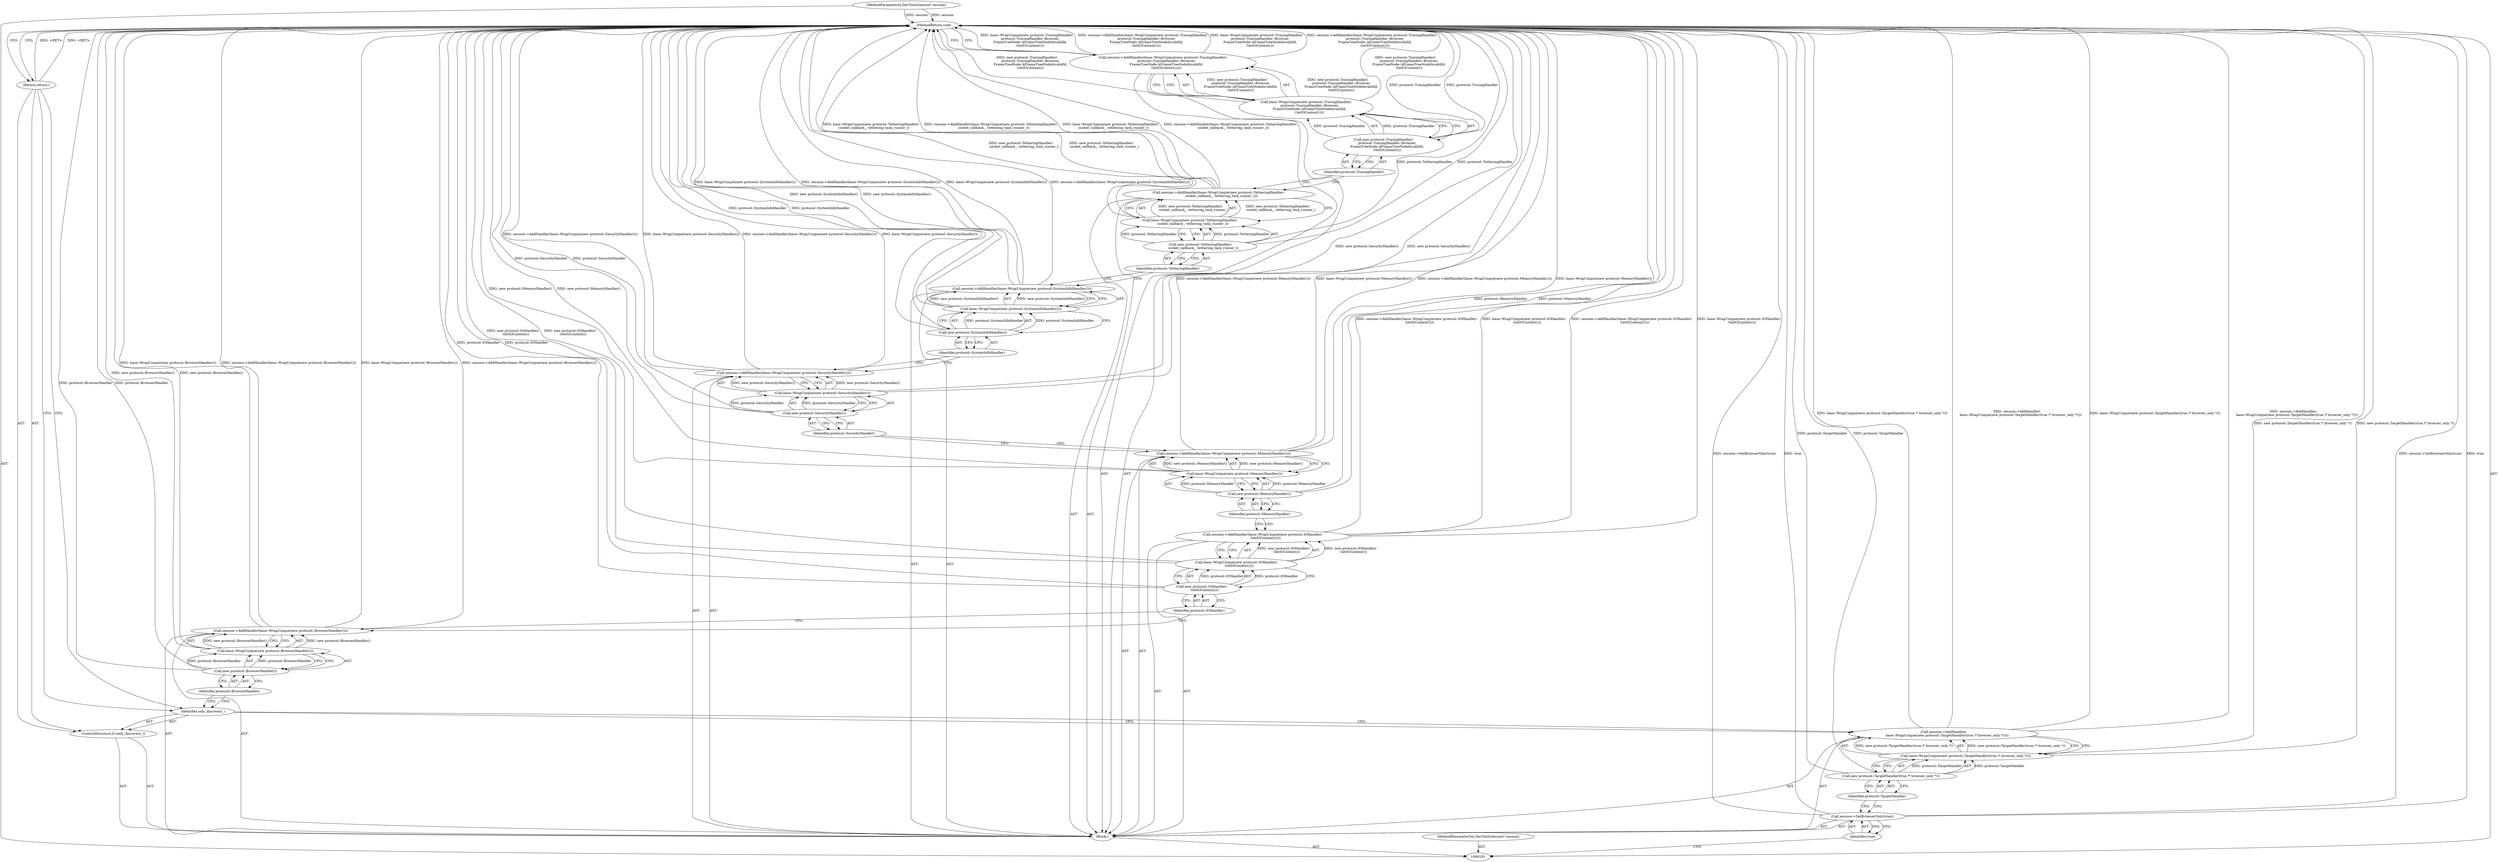 digraph "1_Chrome_2aec794f26098c7a361c27d7c8f57119631cca8a_4" {
"1000141" [label="(MethodReturn,void)"];
"1000102" [label="(MethodParameterIn,DevToolsSession* session)"];
"1000162" [label="(MethodParameterOut,DevToolsSession* session)"];
"1000103" [label="(Block,)"];
"1000121" [label="(Call,session->AddHandler(base::WrapUnique(new protocol::MemoryHandler())))"];
"1000122" [label="(Call,base::WrapUnique(new protocol::MemoryHandler()))"];
"1000123" [label="(Call,new protocol::MemoryHandler())"];
"1000124" [label="(Identifier,protocol::MemoryHandler)"];
"1000125" [label="(Call,session->AddHandler(base::WrapUnique(new protocol::SecurityHandler())))"];
"1000126" [label="(Call,base::WrapUnique(new protocol::SecurityHandler()))"];
"1000127" [label="(Call,new protocol::SecurityHandler())"];
"1000128" [label="(Identifier,protocol::SecurityHandler)"];
"1000129" [label="(Call,session->AddHandler(base::WrapUnique(new protocol::SystemInfoHandler())))"];
"1000130" [label="(Call,base::WrapUnique(new protocol::SystemInfoHandler()))"];
"1000131" [label="(Call,new protocol::SystemInfoHandler())"];
"1000132" [label="(Identifier,protocol::SystemInfoHandler)"];
"1000133" [label="(Call,session->AddHandler(base::WrapUnique(new protocol::TetheringHandler(\n      socket_callback_, tethering_task_runner_))))"];
"1000134" [label="(Call,base::WrapUnique(new protocol::TetheringHandler(\n      socket_callback_, tethering_task_runner_)))"];
"1000135" [label="(Call,new protocol::TetheringHandler(\n      socket_callback_, tethering_task_runner_))"];
"1000136" [label="(Identifier,protocol::TetheringHandler)"];
"1000137" [label="(Call,session->AddHandler(base::WrapUnique(new protocol::TracingHandler(\n       protocol::TracingHandler::Browser,\n       FrameTreeNode::kFrameTreeNodeInvalidId,\n       GetIOContext()))))"];
"1000138" [label="(Call,base::WrapUnique(new protocol::TracingHandler(\n       protocol::TracingHandler::Browser,\n       FrameTreeNode::kFrameTreeNodeInvalidId,\n       GetIOContext())))"];
"1000139" [label="(Call,new protocol::TracingHandler(\n       protocol::TracingHandler::Browser,\n       FrameTreeNode::kFrameTreeNodeInvalidId,\n       GetIOContext()))"];
"1000140" [label="(Identifier,protocol::TracingHandler)"];
"1000105" [label="(Identifier,true)"];
"1000104" [label="(Call,session->SetBrowserOnly(true))"];
"1000106" [label="(Call,session->AddHandler(\n       base::WrapUnique(new protocol::TargetHandler(true /* browser_only */))))"];
"1000108" [label="(Call,new protocol::TargetHandler(true /* browser_only */))"];
"1000109" [label="(Identifier,protocol::TargetHandler)"];
"1000107" [label="(Call,base::WrapUnique(new protocol::TargetHandler(true /* browser_only */)))"];
"1000110" [label="(ControlStructure,if (only_discovery_))"];
"1000111" [label="(Identifier,only_discovery_)"];
"1000112" [label="(Return,return;)"];
"1000114" [label="(Call,base::WrapUnique(new protocol::BrowserHandler()))"];
"1000113" [label="(Call,session->AddHandler(base::WrapUnique(new protocol::BrowserHandler())))"];
"1000115" [label="(Call,new protocol::BrowserHandler())"];
"1000116" [label="(Identifier,protocol::BrowserHandler)"];
"1000118" [label="(Call,base::WrapUnique(new protocol::IOHandler(\n      GetIOContext())))"];
"1000117" [label="(Call,session->AddHandler(base::WrapUnique(new protocol::IOHandler(\n      GetIOContext()))))"];
"1000119" [label="(Call,new protocol::IOHandler(\n      GetIOContext()))"];
"1000120" [label="(Identifier,protocol::IOHandler)"];
"1000141" -> "1000101"  [label="AST: "];
"1000141" -> "1000112"  [label="CFG: "];
"1000141" -> "1000137"  [label="CFG: "];
"1000112" -> "1000141"  [label="DDG: <RET>"];
"1000117" -> "1000141"  [label="DDG: session->AddHandler(base::WrapUnique(new protocol::IOHandler(\n      GetIOContext())))"];
"1000117" -> "1000141"  [label="DDG: base::WrapUnique(new protocol::IOHandler(\n      GetIOContext()))"];
"1000125" -> "1000141"  [label="DDG: session->AddHandler(base::WrapUnique(new protocol::SecurityHandler()))"];
"1000125" -> "1000141"  [label="DDG: base::WrapUnique(new protocol::SecurityHandler())"];
"1000107" -> "1000141"  [label="DDG: new protocol::TargetHandler(true /* browser_only */)"];
"1000106" -> "1000141"  [label="DDG: base::WrapUnique(new protocol::TargetHandler(true /* browser_only */))"];
"1000106" -> "1000141"  [label="DDG: session->AddHandler(\n       base::WrapUnique(new protocol::TargetHandler(true /* browser_only */)))"];
"1000104" -> "1000141"  [label="DDG: session->SetBrowserOnly(true)"];
"1000104" -> "1000141"  [label="DDG: true"];
"1000113" -> "1000141"  [label="DDG: base::WrapUnique(new protocol::BrowserHandler())"];
"1000113" -> "1000141"  [label="DDG: session->AddHandler(base::WrapUnique(new protocol::BrowserHandler()))"];
"1000139" -> "1000141"  [label="DDG: protocol::TracingHandler"];
"1000126" -> "1000141"  [label="DDG: new protocol::SecurityHandler()"];
"1000118" -> "1000141"  [label="DDG: new protocol::IOHandler(\n      GetIOContext())"];
"1000115" -> "1000141"  [label="DDG: protocol::BrowserHandler"];
"1000129" -> "1000141"  [label="DDG: base::WrapUnique(new protocol::SystemInfoHandler())"];
"1000129" -> "1000141"  [label="DDG: session->AddHandler(base::WrapUnique(new protocol::SystemInfoHandler()))"];
"1000122" -> "1000141"  [label="DDG: new protocol::MemoryHandler()"];
"1000131" -> "1000141"  [label="DDG: protocol::SystemInfoHandler"];
"1000138" -> "1000141"  [label="DDG: new protocol::TracingHandler(\n       protocol::TracingHandler::Browser,\n       FrameTreeNode::kFrameTreeNodeInvalidId,\n       GetIOContext())"];
"1000133" -> "1000141"  [label="DDG: base::WrapUnique(new protocol::TetheringHandler(\n      socket_callback_, tethering_task_runner_))"];
"1000133" -> "1000141"  [label="DDG: session->AddHandler(base::WrapUnique(new protocol::TetheringHandler(\n      socket_callback_, tethering_task_runner_)))"];
"1000114" -> "1000141"  [label="DDG: new protocol::BrowserHandler()"];
"1000121" -> "1000141"  [label="DDG: session->AddHandler(base::WrapUnique(new protocol::MemoryHandler()))"];
"1000121" -> "1000141"  [label="DDG: base::WrapUnique(new protocol::MemoryHandler())"];
"1000102" -> "1000141"  [label="DDG: session"];
"1000134" -> "1000141"  [label="DDG: new protocol::TetheringHandler(\n      socket_callback_, tethering_task_runner_)"];
"1000119" -> "1000141"  [label="DDG: protocol::IOHandler"];
"1000135" -> "1000141"  [label="DDG: protocol::TetheringHandler"];
"1000127" -> "1000141"  [label="DDG: protocol::SecurityHandler"];
"1000137" -> "1000141"  [label="DDG: base::WrapUnique(new protocol::TracingHandler(\n       protocol::TracingHandler::Browser,\n       FrameTreeNode::kFrameTreeNodeInvalidId,\n       GetIOContext()))"];
"1000137" -> "1000141"  [label="DDG: session->AddHandler(base::WrapUnique(new protocol::TracingHandler(\n       protocol::TracingHandler::Browser,\n       FrameTreeNode::kFrameTreeNodeInvalidId,\n       GetIOContext())))"];
"1000108" -> "1000141"  [label="DDG: protocol::TargetHandler"];
"1000130" -> "1000141"  [label="DDG: new protocol::SystemInfoHandler()"];
"1000123" -> "1000141"  [label="DDG: protocol::MemoryHandler"];
"1000102" -> "1000101"  [label="AST: "];
"1000102" -> "1000141"  [label="DDG: session"];
"1000162" -> "1000101"  [label="AST: "];
"1000103" -> "1000101"  [label="AST: "];
"1000104" -> "1000103"  [label="AST: "];
"1000106" -> "1000103"  [label="AST: "];
"1000110" -> "1000103"  [label="AST: "];
"1000113" -> "1000103"  [label="AST: "];
"1000117" -> "1000103"  [label="AST: "];
"1000121" -> "1000103"  [label="AST: "];
"1000125" -> "1000103"  [label="AST: "];
"1000129" -> "1000103"  [label="AST: "];
"1000133" -> "1000103"  [label="AST: "];
"1000137" -> "1000103"  [label="AST: "];
"1000121" -> "1000103"  [label="AST: "];
"1000121" -> "1000122"  [label="CFG: "];
"1000122" -> "1000121"  [label="AST: "];
"1000128" -> "1000121"  [label="CFG: "];
"1000121" -> "1000141"  [label="DDG: session->AddHandler(base::WrapUnique(new protocol::MemoryHandler()))"];
"1000121" -> "1000141"  [label="DDG: base::WrapUnique(new protocol::MemoryHandler())"];
"1000122" -> "1000121"  [label="DDG: new protocol::MemoryHandler()"];
"1000122" -> "1000121"  [label="AST: "];
"1000122" -> "1000123"  [label="CFG: "];
"1000123" -> "1000122"  [label="AST: "];
"1000121" -> "1000122"  [label="CFG: "];
"1000122" -> "1000141"  [label="DDG: new protocol::MemoryHandler()"];
"1000122" -> "1000121"  [label="DDG: new protocol::MemoryHandler()"];
"1000123" -> "1000122"  [label="DDG: protocol::MemoryHandler"];
"1000123" -> "1000122"  [label="AST: "];
"1000123" -> "1000124"  [label="CFG: "];
"1000124" -> "1000123"  [label="AST: "];
"1000122" -> "1000123"  [label="CFG: "];
"1000123" -> "1000141"  [label="DDG: protocol::MemoryHandler"];
"1000123" -> "1000122"  [label="DDG: protocol::MemoryHandler"];
"1000124" -> "1000123"  [label="AST: "];
"1000124" -> "1000117"  [label="CFG: "];
"1000123" -> "1000124"  [label="CFG: "];
"1000125" -> "1000103"  [label="AST: "];
"1000125" -> "1000126"  [label="CFG: "];
"1000126" -> "1000125"  [label="AST: "];
"1000132" -> "1000125"  [label="CFG: "];
"1000125" -> "1000141"  [label="DDG: session->AddHandler(base::WrapUnique(new protocol::SecurityHandler()))"];
"1000125" -> "1000141"  [label="DDG: base::WrapUnique(new protocol::SecurityHandler())"];
"1000126" -> "1000125"  [label="DDG: new protocol::SecurityHandler()"];
"1000126" -> "1000125"  [label="AST: "];
"1000126" -> "1000127"  [label="CFG: "];
"1000127" -> "1000126"  [label="AST: "];
"1000125" -> "1000126"  [label="CFG: "];
"1000126" -> "1000141"  [label="DDG: new protocol::SecurityHandler()"];
"1000126" -> "1000125"  [label="DDG: new protocol::SecurityHandler()"];
"1000127" -> "1000126"  [label="DDG: protocol::SecurityHandler"];
"1000127" -> "1000126"  [label="AST: "];
"1000127" -> "1000128"  [label="CFG: "];
"1000128" -> "1000127"  [label="AST: "];
"1000126" -> "1000127"  [label="CFG: "];
"1000127" -> "1000141"  [label="DDG: protocol::SecurityHandler"];
"1000127" -> "1000126"  [label="DDG: protocol::SecurityHandler"];
"1000128" -> "1000127"  [label="AST: "];
"1000128" -> "1000121"  [label="CFG: "];
"1000127" -> "1000128"  [label="CFG: "];
"1000129" -> "1000103"  [label="AST: "];
"1000129" -> "1000130"  [label="CFG: "];
"1000130" -> "1000129"  [label="AST: "];
"1000136" -> "1000129"  [label="CFG: "];
"1000129" -> "1000141"  [label="DDG: base::WrapUnique(new protocol::SystemInfoHandler())"];
"1000129" -> "1000141"  [label="DDG: session->AddHandler(base::WrapUnique(new protocol::SystemInfoHandler()))"];
"1000130" -> "1000129"  [label="DDG: new protocol::SystemInfoHandler()"];
"1000130" -> "1000129"  [label="AST: "];
"1000130" -> "1000131"  [label="CFG: "];
"1000131" -> "1000130"  [label="AST: "];
"1000129" -> "1000130"  [label="CFG: "];
"1000130" -> "1000141"  [label="DDG: new protocol::SystemInfoHandler()"];
"1000130" -> "1000129"  [label="DDG: new protocol::SystemInfoHandler()"];
"1000131" -> "1000130"  [label="DDG: protocol::SystemInfoHandler"];
"1000131" -> "1000130"  [label="AST: "];
"1000131" -> "1000132"  [label="CFG: "];
"1000132" -> "1000131"  [label="AST: "];
"1000130" -> "1000131"  [label="CFG: "];
"1000131" -> "1000141"  [label="DDG: protocol::SystemInfoHandler"];
"1000131" -> "1000130"  [label="DDG: protocol::SystemInfoHandler"];
"1000132" -> "1000131"  [label="AST: "];
"1000132" -> "1000125"  [label="CFG: "];
"1000131" -> "1000132"  [label="CFG: "];
"1000133" -> "1000103"  [label="AST: "];
"1000133" -> "1000134"  [label="CFG: "];
"1000134" -> "1000133"  [label="AST: "];
"1000140" -> "1000133"  [label="CFG: "];
"1000133" -> "1000141"  [label="DDG: base::WrapUnique(new protocol::TetheringHandler(\n      socket_callback_, tethering_task_runner_))"];
"1000133" -> "1000141"  [label="DDG: session->AddHandler(base::WrapUnique(new protocol::TetheringHandler(\n      socket_callback_, tethering_task_runner_)))"];
"1000134" -> "1000133"  [label="DDG: new protocol::TetheringHandler(\n      socket_callback_, tethering_task_runner_)"];
"1000134" -> "1000133"  [label="AST: "];
"1000134" -> "1000135"  [label="CFG: "];
"1000135" -> "1000134"  [label="AST: "];
"1000133" -> "1000134"  [label="CFG: "];
"1000134" -> "1000141"  [label="DDG: new protocol::TetheringHandler(\n      socket_callback_, tethering_task_runner_)"];
"1000134" -> "1000133"  [label="DDG: new protocol::TetheringHandler(\n      socket_callback_, tethering_task_runner_)"];
"1000135" -> "1000134"  [label="DDG: protocol::TetheringHandler"];
"1000135" -> "1000134"  [label="AST: "];
"1000135" -> "1000136"  [label="CFG: "];
"1000136" -> "1000135"  [label="AST: "];
"1000134" -> "1000135"  [label="CFG: "];
"1000135" -> "1000141"  [label="DDG: protocol::TetheringHandler"];
"1000135" -> "1000134"  [label="DDG: protocol::TetheringHandler"];
"1000136" -> "1000135"  [label="AST: "];
"1000136" -> "1000129"  [label="CFG: "];
"1000135" -> "1000136"  [label="CFG: "];
"1000137" -> "1000103"  [label="AST: "];
"1000137" -> "1000138"  [label="CFG: "];
"1000138" -> "1000137"  [label="AST: "];
"1000141" -> "1000137"  [label="CFG: "];
"1000137" -> "1000141"  [label="DDG: base::WrapUnique(new protocol::TracingHandler(\n       protocol::TracingHandler::Browser,\n       FrameTreeNode::kFrameTreeNodeInvalidId,\n       GetIOContext()))"];
"1000137" -> "1000141"  [label="DDG: session->AddHandler(base::WrapUnique(new protocol::TracingHandler(\n       protocol::TracingHandler::Browser,\n       FrameTreeNode::kFrameTreeNodeInvalidId,\n       GetIOContext())))"];
"1000138" -> "1000137"  [label="DDG: new protocol::TracingHandler(\n       protocol::TracingHandler::Browser,\n       FrameTreeNode::kFrameTreeNodeInvalidId,\n       GetIOContext())"];
"1000138" -> "1000137"  [label="AST: "];
"1000138" -> "1000139"  [label="CFG: "];
"1000139" -> "1000138"  [label="AST: "];
"1000137" -> "1000138"  [label="CFG: "];
"1000138" -> "1000141"  [label="DDG: new protocol::TracingHandler(\n       protocol::TracingHandler::Browser,\n       FrameTreeNode::kFrameTreeNodeInvalidId,\n       GetIOContext())"];
"1000138" -> "1000137"  [label="DDG: new protocol::TracingHandler(\n       protocol::TracingHandler::Browser,\n       FrameTreeNode::kFrameTreeNodeInvalidId,\n       GetIOContext())"];
"1000139" -> "1000138"  [label="DDG: protocol::TracingHandler"];
"1000139" -> "1000138"  [label="AST: "];
"1000139" -> "1000140"  [label="CFG: "];
"1000140" -> "1000139"  [label="AST: "];
"1000138" -> "1000139"  [label="CFG: "];
"1000139" -> "1000141"  [label="DDG: protocol::TracingHandler"];
"1000139" -> "1000138"  [label="DDG: protocol::TracingHandler"];
"1000140" -> "1000139"  [label="AST: "];
"1000140" -> "1000133"  [label="CFG: "];
"1000139" -> "1000140"  [label="CFG: "];
"1000105" -> "1000104"  [label="AST: "];
"1000105" -> "1000101"  [label="CFG: "];
"1000104" -> "1000105"  [label="CFG: "];
"1000104" -> "1000103"  [label="AST: "];
"1000104" -> "1000105"  [label="CFG: "];
"1000105" -> "1000104"  [label="AST: "];
"1000109" -> "1000104"  [label="CFG: "];
"1000104" -> "1000141"  [label="DDG: session->SetBrowserOnly(true)"];
"1000104" -> "1000141"  [label="DDG: true"];
"1000106" -> "1000103"  [label="AST: "];
"1000106" -> "1000107"  [label="CFG: "];
"1000107" -> "1000106"  [label="AST: "];
"1000111" -> "1000106"  [label="CFG: "];
"1000106" -> "1000141"  [label="DDG: base::WrapUnique(new protocol::TargetHandler(true /* browser_only */))"];
"1000106" -> "1000141"  [label="DDG: session->AddHandler(\n       base::WrapUnique(new protocol::TargetHandler(true /* browser_only */)))"];
"1000107" -> "1000106"  [label="DDG: new protocol::TargetHandler(true /* browser_only */)"];
"1000108" -> "1000107"  [label="AST: "];
"1000108" -> "1000109"  [label="CFG: "];
"1000109" -> "1000108"  [label="AST: "];
"1000107" -> "1000108"  [label="CFG: "];
"1000108" -> "1000141"  [label="DDG: protocol::TargetHandler"];
"1000108" -> "1000107"  [label="DDG: protocol::TargetHandler"];
"1000109" -> "1000108"  [label="AST: "];
"1000109" -> "1000104"  [label="CFG: "];
"1000108" -> "1000109"  [label="CFG: "];
"1000107" -> "1000106"  [label="AST: "];
"1000107" -> "1000108"  [label="CFG: "];
"1000108" -> "1000107"  [label="AST: "];
"1000106" -> "1000107"  [label="CFG: "];
"1000107" -> "1000141"  [label="DDG: new protocol::TargetHandler(true /* browser_only */)"];
"1000107" -> "1000106"  [label="DDG: new protocol::TargetHandler(true /* browser_only */)"];
"1000108" -> "1000107"  [label="DDG: protocol::TargetHandler"];
"1000110" -> "1000103"  [label="AST: "];
"1000111" -> "1000110"  [label="AST: "];
"1000112" -> "1000110"  [label="AST: "];
"1000111" -> "1000110"  [label="AST: "];
"1000111" -> "1000106"  [label="CFG: "];
"1000112" -> "1000111"  [label="CFG: "];
"1000116" -> "1000111"  [label="CFG: "];
"1000112" -> "1000110"  [label="AST: "];
"1000112" -> "1000111"  [label="CFG: "];
"1000141" -> "1000112"  [label="CFG: "];
"1000112" -> "1000141"  [label="DDG: <RET>"];
"1000114" -> "1000113"  [label="AST: "];
"1000114" -> "1000115"  [label="CFG: "];
"1000115" -> "1000114"  [label="AST: "];
"1000113" -> "1000114"  [label="CFG: "];
"1000114" -> "1000141"  [label="DDG: new protocol::BrowserHandler()"];
"1000114" -> "1000113"  [label="DDG: new protocol::BrowserHandler()"];
"1000115" -> "1000114"  [label="DDG: protocol::BrowserHandler"];
"1000113" -> "1000103"  [label="AST: "];
"1000113" -> "1000114"  [label="CFG: "];
"1000114" -> "1000113"  [label="AST: "];
"1000120" -> "1000113"  [label="CFG: "];
"1000113" -> "1000141"  [label="DDG: base::WrapUnique(new protocol::BrowserHandler())"];
"1000113" -> "1000141"  [label="DDG: session->AddHandler(base::WrapUnique(new protocol::BrowserHandler()))"];
"1000114" -> "1000113"  [label="DDG: new protocol::BrowserHandler()"];
"1000115" -> "1000114"  [label="AST: "];
"1000115" -> "1000116"  [label="CFG: "];
"1000116" -> "1000115"  [label="AST: "];
"1000114" -> "1000115"  [label="CFG: "];
"1000115" -> "1000141"  [label="DDG: protocol::BrowserHandler"];
"1000115" -> "1000114"  [label="DDG: protocol::BrowserHandler"];
"1000116" -> "1000115"  [label="AST: "];
"1000116" -> "1000111"  [label="CFG: "];
"1000115" -> "1000116"  [label="CFG: "];
"1000118" -> "1000117"  [label="AST: "];
"1000118" -> "1000119"  [label="CFG: "];
"1000119" -> "1000118"  [label="AST: "];
"1000117" -> "1000118"  [label="CFG: "];
"1000118" -> "1000141"  [label="DDG: new protocol::IOHandler(\n      GetIOContext())"];
"1000118" -> "1000117"  [label="DDG: new protocol::IOHandler(\n      GetIOContext())"];
"1000119" -> "1000118"  [label="DDG: protocol::IOHandler"];
"1000117" -> "1000103"  [label="AST: "];
"1000117" -> "1000118"  [label="CFG: "];
"1000118" -> "1000117"  [label="AST: "];
"1000124" -> "1000117"  [label="CFG: "];
"1000117" -> "1000141"  [label="DDG: session->AddHandler(base::WrapUnique(new protocol::IOHandler(\n      GetIOContext())))"];
"1000117" -> "1000141"  [label="DDG: base::WrapUnique(new protocol::IOHandler(\n      GetIOContext()))"];
"1000118" -> "1000117"  [label="DDG: new protocol::IOHandler(\n      GetIOContext())"];
"1000119" -> "1000118"  [label="AST: "];
"1000119" -> "1000120"  [label="CFG: "];
"1000120" -> "1000119"  [label="AST: "];
"1000118" -> "1000119"  [label="CFG: "];
"1000119" -> "1000141"  [label="DDG: protocol::IOHandler"];
"1000119" -> "1000118"  [label="DDG: protocol::IOHandler"];
"1000120" -> "1000119"  [label="AST: "];
"1000120" -> "1000113"  [label="CFG: "];
"1000119" -> "1000120"  [label="CFG: "];
}
